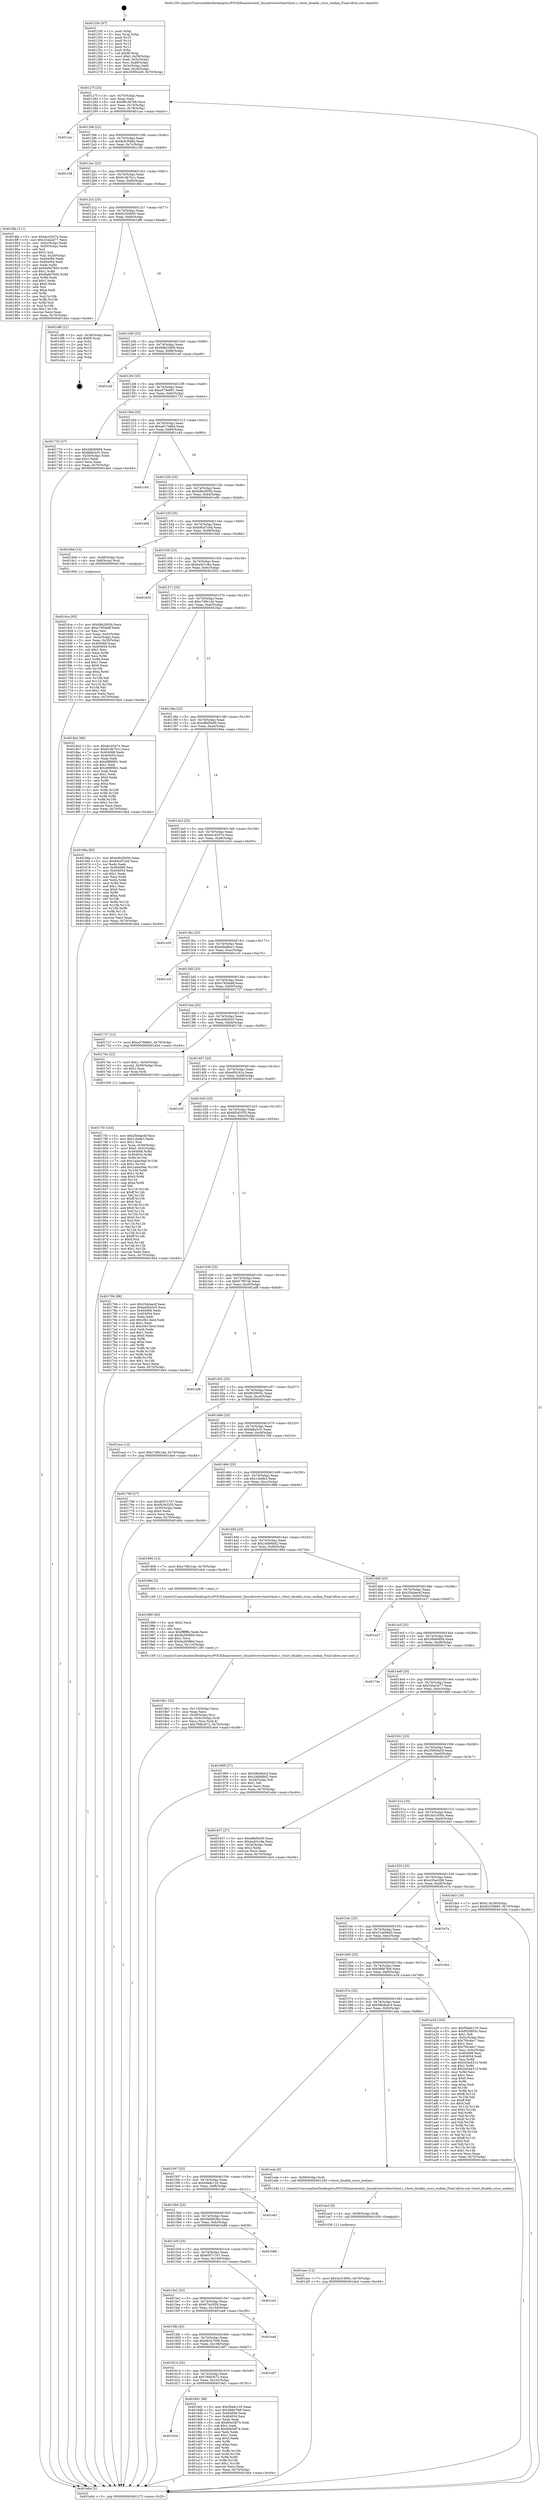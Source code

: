digraph "0x401250" {
  label = "0x401250 (/mnt/c/Users/mathe/Desktop/tcc/POCII/binaries/extr_linuxdriversvhostvhost.c_vhost_disable_cross_endian_Final-ollvm.out::main(0))"
  labelloc = "t"
  node[shape=record]

  Entry [label="",width=0.3,height=0.3,shape=circle,fillcolor=black,style=filled]
  "0x40127f" [label="{
     0x40127f [23]\l
     | [instrs]\l
     &nbsp;&nbsp;0x40127f \<+3\>: mov -0x70(%rbp),%eax\l
     &nbsp;&nbsp;0x401282 \<+2\>: mov %eax,%ecx\l
     &nbsp;&nbsp;0x401284 \<+6\>: sub $0x88c387b6,%ecx\l
     &nbsp;&nbsp;0x40128a \<+3\>: mov %eax,-0x74(%rbp)\l
     &nbsp;&nbsp;0x40128d \<+3\>: mov %ecx,-0x78(%rbp)\l
     &nbsp;&nbsp;0x401290 \<+6\>: je 0000000000401cac \<main+0xa5c\>\l
  }"]
  "0x401cac" [label="{
     0x401cac\l
  }", style=dashed]
  "0x401296" [label="{
     0x401296 [22]\l
     | [instrs]\l
     &nbsp;&nbsp;0x401296 \<+5\>: jmp 000000000040129b \<main+0x4b\>\l
     &nbsp;&nbsp;0x40129b \<+3\>: mov -0x74(%rbp),%eax\l
     &nbsp;&nbsp;0x40129e \<+5\>: sub $0x8c63946a,%eax\l
     &nbsp;&nbsp;0x4012a3 \<+3\>: mov %eax,-0x7c(%rbp)\l
     &nbsp;&nbsp;0x4012a6 \<+6\>: je 0000000000401c38 \<main+0x9e8\>\l
  }"]
  Exit [label="",width=0.3,height=0.3,shape=circle,fillcolor=black,style=filled,peripheries=2]
  "0x401c38" [label="{
     0x401c38\l
  }", style=dashed]
  "0x4012ac" [label="{
     0x4012ac [22]\l
     | [instrs]\l
     &nbsp;&nbsp;0x4012ac \<+5\>: jmp 00000000004012b1 \<main+0x61\>\l
     &nbsp;&nbsp;0x4012b1 \<+3\>: mov -0x74(%rbp),%eax\l
     &nbsp;&nbsp;0x4012b4 \<+5\>: sub $0x91db7b1c,%eax\l
     &nbsp;&nbsp;0x4012b9 \<+3\>: mov %eax,-0x80(%rbp)\l
     &nbsp;&nbsp;0x4012bc \<+6\>: je 00000000004018fa \<main+0x6aa\>\l
  }"]
  "0x401aec" [label="{
     0x401aec [12]\l
     | [instrs]\l
     &nbsp;&nbsp;0x401aec \<+7\>: movl $0x3a31650c,-0x70(%rbp)\l
     &nbsp;&nbsp;0x401af3 \<+5\>: jmp 0000000000401eb4 \<main+0xc64\>\l
  }"]
  "0x4018fa" [label="{
     0x4018fa [111]\l
     | [instrs]\l
     &nbsp;&nbsp;0x4018fa \<+5\>: mov $0xdcc0207e,%eax\l
     &nbsp;&nbsp;0x4018ff \<+5\>: mov $0x334a2d77,%ecx\l
     &nbsp;&nbsp;0x401904 \<+3\>: mov -0x5c(%rbp),%edx\l
     &nbsp;&nbsp;0x401907 \<+3\>: cmp -0x50(%rbp),%edx\l
     &nbsp;&nbsp;0x40190a \<+4\>: setl %sil\l
     &nbsp;&nbsp;0x40190e \<+4\>: and $0x1,%sil\l
     &nbsp;&nbsp;0x401912 \<+4\>: mov %sil,-0x29(%rbp)\l
     &nbsp;&nbsp;0x401916 \<+7\>: mov 0x404068,%edx\l
     &nbsp;&nbsp;0x40191d \<+7\>: mov 0x404054,%edi\l
     &nbsp;&nbsp;0x401924 \<+3\>: mov %edx,%r8d\l
     &nbsp;&nbsp;0x401927 \<+7\>: add $0x9a9d78d5,%r8d\l
     &nbsp;&nbsp;0x40192e \<+4\>: sub $0x1,%r8d\l
     &nbsp;&nbsp;0x401932 \<+7\>: sub $0x9a9d78d5,%r8d\l
     &nbsp;&nbsp;0x401939 \<+4\>: imul %r8d,%edx\l
     &nbsp;&nbsp;0x40193d \<+3\>: and $0x1,%edx\l
     &nbsp;&nbsp;0x401940 \<+3\>: cmp $0x0,%edx\l
     &nbsp;&nbsp;0x401943 \<+4\>: sete %sil\l
     &nbsp;&nbsp;0x401947 \<+3\>: cmp $0xa,%edi\l
     &nbsp;&nbsp;0x40194a \<+4\>: setl %r9b\l
     &nbsp;&nbsp;0x40194e \<+3\>: mov %sil,%r10b\l
     &nbsp;&nbsp;0x401951 \<+3\>: and %r9b,%r10b\l
     &nbsp;&nbsp;0x401954 \<+3\>: xor %r9b,%sil\l
     &nbsp;&nbsp;0x401957 \<+3\>: or %sil,%r10b\l
     &nbsp;&nbsp;0x40195a \<+4\>: test $0x1,%r10b\l
     &nbsp;&nbsp;0x40195e \<+3\>: cmovne %ecx,%eax\l
     &nbsp;&nbsp;0x401961 \<+3\>: mov %eax,-0x70(%rbp)\l
     &nbsp;&nbsp;0x401964 \<+5\>: jmp 0000000000401eb4 \<main+0xc64\>\l
  }"]
  "0x4012c2" [label="{
     0x4012c2 [25]\l
     | [instrs]\l
     &nbsp;&nbsp;0x4012c2 \<+5\>: jmp 00000000004012c7 \<main+0x77\>\l
     &nbsp;&nbsp;0x4012c7 \<+3\>: mov -0x74(%rbp),%eax\l
     &nbsp;&nbsp;0x4012ca \<+5\>: sub $0x92250665,%eax\l
     &nbsp;&nbsp;0x4012cf \<+6\>: mov %eax,-0x84(%rbp)\l
     &nbsp;&nbsp;0x4012d5 \<+6\>: je 0000000000401df6 \<main+0xba6\>\l
  }"]
  "0x401ae3" [label="{
     0x401ae3 [9]\l
     | [instrs]\l
     &nbsp;&nbsp;0x401ae3 \<+4\>: mov -0x58(%rbp),%rdi\l
     &nbsp;&nbsp;0x401ae7 \<+5\>: call 0000000000401030 \<free@plt\>\l
     | [calls]\l
     &nbsp;&nbsp;0x401030 \{1\} (unknown)\l
  }"]
  "0x401df6" [label="{
     0x401df6 [21]\l
     | [instrs]\l
     &nbsp;&nbsp;0x401df6 \<+3\>: mov -0x38(%rbp),%eax\l
     &nbsp;&nbsp;0x401df9 \<+7\>: add $0xf8,%rsp\l
     &nbsp;&nbsp;0x401e00 \<+1\>: pop %rbx\l
     &nbsp;&nbsp;0x401e01 \<+2\>: pop %r12\l
     &nbsp;&nbsp;0x401e03 \<+2\>: pop %r13\l
     &nbsp;&nbsp;0x401e05 \<+2\>: pop %r14\l
     &nbsp;&nbsp;0x401e07 \<+2\>: pop %r15\l
     &nbsp;&nbsp;0x401e09 \<+1\>: pop %rbp\l
     &nbsp;&nbsp;0x401e0a \<+1\>: ret\l
  }"]
  "0x4012db" [label="{
     0x4012db [25]\l
     | [instrs]\l
     &nbsp;&nbsp;0x4012db \<+5\>: jmp 00000000004012e0 \<main+0x90\>\l
     &nbsp;&nbsp;0x4012e0 \<+3\>: mov -0x74(%rbp),%eax\l
     &nbsp;&nbsp;0x4012e3 \<+5\>: sub $0x9db22669,%eax\l
     &nbsp;&nbsp;0x4012e8 \<+6\>: mov %eax,-0x88(%rbp)\l
     &nbsp;&nbsp;0x4012ee \<+6\>: je 0000000000401cef \<main+0xa9f\>\l
  }"]
  "0x40162d" [label="{
     0x40162d\l
  }", style=dashed]
  "0x401cef" [label="{
     0x401cef\l
  }", style=dashed]
  "0x4012f4" [label="{
     0x4012f4 [25]\l
     | [instrs]\l
     &nbsp;&nbsp;0x4012f4 \<+5\>: jmp 00000000004012f9 \<main+0xa9\>\l
     &nbsp;&nbsp;0x4012f9 \<+3\>: mov -0x74(%rbp),%eax\l
     &nbsp;&nbsp;0x4012fc \<+5\>: sub $0xa579e661,%eax\l
     &nbsp;&nbsp;0x401301 \<+6\>: mov %eax,-0x8c(%rbp)\l
     &nbsp;&nbsp;0x401307 \<+6\>: je 0000000000401733 \<main+0x4e3\>\l
  }"]
  "0x4019d1" [label="{
     0x4019d1 [88]\l
     | [instrs]\l
     &nbsp;&nbsp;0x4019d1 \<+5\>: mov $0x59a8c135,%eax\l
     &nbsp;&nbsp;0x4019d6 \<+5\>: mov $0x568e7fe6,%ecx\l
     &nbsp;&nbsp;0x4019db \<+7\>: mov 0x404068,%edx\l
     &nbsp;&nbsp;0x4019e2 \<+7\>: mov 0x404054,%esi\l
     &nbsp;&nbsp;0x4019e9 \<+2\>: mov %edx,%edi\l
     &nbsp;&nbsp;0x4019eb \<+6\>: sub $0x80e5df74,%edi\l
     &nbsp;&nbsp;0x4019f1 \<+3\>: sub $0x1,%edi\l
     &nbsp;&nbsp;0x4019f4 \<+6\>: add $0x80e5df74,%edi\l
     &nbsp;&nbsp;0x4019fa \<+3\>: imul %edi,%edx\l
     &nbsp;&nbsp;0x4019fd \<+3\>: and $0x1,%edx\l
     &nbsp;&nbsp;0x401a00 \<+3\>: cmp $0x0,%edx\l
     &nbsp;&nbsp;0x401a03 \<+4\>: sete %r8b\l
     &nbsp;&nbsp;0x401a07 \<+3\>: cmp $0xa,%esi\l
     &nbsp;&nbsp;0x401a0a \<+4\>: setl %r9b\l
     &nbsp;&nbsp;0x401a0e \<+3\>: mov %r8b,%r10b\l
     &nbsp;&nbsp;0x401a11 \<+3\>: and %r9b,%r10b\l
     &nbsp;&nbsp;0x401a14 \<+3\>: xor %r9b,%r8b\l
     &nbsp;&nbsp;0x401a17 \<+3\>: or %r8b,%r10b\l
     &nbsp;&nbsp;0x401a1a \<+4\>: test $0x1,%r10b\l
     &nbsp;&nbsp;0x401a1e \<+3\>: cmovne %ecx,%eax\l
     &nbsp;&nbsp;0x401a21 \<+3\>: mov %eax,-0x70(%rbp)\l
     &nbsp;&nbsp;0x401a24 \<+5\>: jmp 0000000000401eb4 \<main+0xc64\>\l
  }"]
  "0x401733" [label="{
     0x401733 [27]\l
     | [instrs]\l
     &nbsp;&nbsp;0x401733 \<+5\>: mov $0x26b60694,%eax\l
     &nbsp;&nbsp;0x401738 \<+5\>: mov $0xfa8a3cf1,%ecx\l
     &nbsp;&nbsp;0x40173d \<+3\>: mov -0x30(%rbp),%edx\l
     &nbsp;&nbsp;0x401740 \<+3\>: cmp $0x1,%edx\l
     &nbsp;&nbsp;0x401743 \<+3\>: cmovl %ecx,%eax\l
     &nbsp;&nbsp;0x401746 \<+3\>: mov %eax,-0x70(%rbp)\l
     &nbsp;&nbsp;0x401749 \<+5\>: jmp 0000000000401eb4 \<main+0xc64\>\l
  }"]
  "0x40130d" [label="{
     0x40130d [25]\l
     | [instrs]\l
     &nbsp;&nbsp;0x40130d \<+5\>: jmp 0000000000401312 \<main+0xc2\>\l
     &nbsp;&nbsp;0x401312 \<+3\>: mov -0x74(%rbp),%eax\l
     &nbsp;&nbsp;0x401315 \<+5\>: sub $0xa617e66d,%eax\l
     &nbsp;&nbsp;0x40131a \<+6\>: mov %eax,-0x90(%rbp)\l
     &nbsp;&nbsp;0x401320 \<+6\>: je 0000000000401c44 \<main+0x9f4\>\l
  }"]
  "0x401614" [label="{
     0x401614 [25]\l
     | [instrs]\l
     &nbsp;&nbsp;0x401614 \<+5\>: jmp 0000000000401619 \<main+0x3c9\>\l
     &nbsp;&nbsp;0x401619 \<+3\>: mov -0x74(%rbp),%eax\l
     &nbsp;&nbsp;0x40161c \<+5\>: sub $0x79db3e72,%eax\l
     &nbsp;&nbsp;0x401621 \<+6\>: mov %eax,-0x10c(%rbp)\l
     &nbsp;&nbsp;0x401627 \<+6\>: je 00000000004019d1 \<main+0x781\>\l
  }"]
  "0x401c44" [label="{
     0x401c44\l
  }", style=dashed]
  "0x401326" [label="{
     0x401326 [25]\l
     | [instrs]\l
     &nbsp;&nbsp;0x401326 \<+5\>: jmp 000000000040132b \<main+0xdb\>\l
     &nbsp;&nbsp;0x40132b \<+3\>: mov -0x74(%rbp),%eax\l
     &nbsp;&nbsp;0x40132e \<+5\>: sub $0xb9b2005b,%eax\l
     &nbsp;&nbsp;0x401333 \<+6\>: mov %eax,-0x94(%rbp)\l
     &nbsp;&nbsp;0x401339 \<+6\>: je 0000000000401e0b \<main+0xbbb\>\l
  }"]
  "0x401dd7" [label="{
     0x401dd7\l
  }", style=dashed]
  "0x401e0b" [label="{
     0x401e0b\l
  }", style=dashed]
  "0x40133f" [label="{
     0x40133f [25]\l
     | [instrs]\l
     &nbsp;&nbsp;0x40133f \<+5\>: jmp 0000000000401344 \<main+0xf4\>\l
     &nbsp;&nbsp;0x401344 \<+3\>: mov -0x74(%rbp),%eax\l
     &nbsp;&nbsp;0x401347 \<+5\>: sub $0xb9cd7c0d,%eax\l
     &nbsp;&nbsp;0x40134c \<+6\>: mov %eax,-0x98(%rbp)\l
     &nbsp;&nbsp;0x401352 \<+6\>: je 00000000004016bd \<main+0x46d\>\l
  }"]
  "0x4015fb" [label="{
     0x4015fb [25]\l
     | [instrs]\l
     &nbsp;&nbsp;0x4015fb \<+5\>: jmp 0000000000401600 \<main+0x3b0\>\l
     &nbsp;&nbsp;0x401600 \<+3\>: mov -0x74(%rbp),%eax\l
     &nbsp;&nbsp;0x401603 \<+5\>: sub $0x682b7046,%eax\l
     &nbsp;&nbsp;0x401608 \<+6\>: mov %eax,-0x108(%rbp)\l
     &nbsp;&nbsp;0x40160e \<+6\>: je 0000000000401dd7 \<main+0xb87\>\l
  }"]
  "0x4016bd" [label="{
     0x4016bd [13]\l
     | [instrs]\l
     &nbsp;&nbsp;0x4016bd \<+4\>: mov -0x48(%rbp),%rax\l
     &nbsp;&nbsp;0x4016c1 \<+4\>: mov 0x8(%rax),%rdi\l
     &nbsp;&nbsp;0x4016c5 \<+5\>: call 0000000000401060 \<atoi@plt\>\l
     | [calls]\l
     &nbsp;&nbsp;0x401060 \{1\} (unknown)\l
  }"]
  "0x401358" [label="{
     0x401358 [25]\l
     | [instrs]\l
     &nbsp;&nbsp;0x401358 \<+5\>: jmp 000000000040135d \<main+0x10d\>\l
     &nbsp;&nbsp;0x40135d \<+3\>: mov -0x74(%rbp),%eax\l
     &nbsp;&nbsp;0x401360 \<+5\>: sub $0xba401c8a,%eax\l
     &nbsp;&nbsp;0x401365 \<+6\>: mov %eax,-0x9c(%rbp)\l
     &nbsp;&nbsp;0x40136b \<+6\>: je 0000000000401652 \<main+0x402\>\l
  }"]
  "0x401ea8" [label="{
     0x401ea8\l
  }", style=dashed]
  "0x401652" [label="{
     0x401652\l
  }", style=dashed]
  "0x401371" [label="{
     0x401371 [25]\l
     | [instrs]\l
     &nbsp;&nbsp;0x401371 \<+5\>: jmp 0000000000401376 \<main+0x126\>\l
     &nbsp;&nbsp;0x401376 \<+3\>: mov -0x74(%rbp),%eax\l
     &nbsp;&nbsp;0x401379 \<+5\>: sub $0xc7d9c1de,%eax\l
     &nbsp;&nbsp;0x40137e \<+6\>: mov %eax,-0xa0(%rbp)\l
     &nbsp;&nbsp;0x401384 \<+6\>: je 00000000004018a2 \<main+0x652\>\l
  }"]
  "0x4015e2" [label="{
     0x4015e2 [25]\l
     | [instrs]\l
     &nbsp;&nbsp;0x4015e2 \<+5\>: jmp 00000000004015e7 \<main+0x397\>\l
     &nbsp;&nbsp;0x4015e7 \<+3\>: mov -0x74(%rbp),%eax\l
     &nbsp;&nbsp;0x4015ea \<+5\>: sub $0x674c02f4,%eax\l
     &nbsp;&nbsp;0x4015ef \<+6\>: mov %eax,-0x104(%rbp)\l
     &nbsp;&nbsp;0x4015f5 \<+6\>: je 0000000000401ea8 \<main+0xc58\>\l
  }"]
  "0x4018a2" [label="{
     0x4018a2 [88]\l
     | [instrs]\l
     &nbsp;&nbsp;0x4018a2 \<+5\>: mov $0xdcc0207e,%eax\l
     &nbsp;&nbsp;0x4018a7 \<+5\>: mov $0x91db7b1c,%ecx\l
     &nbsp;&nbsp;0x4018ac \<+7\>: mov 0x404068,%edx\l
     &nbsp;&nbsp;0x4018b3 \<+7\>: mov 0x404054,%esi\l
     &nbsp;&nbsp;0x4018ba \<+2\>: mov %edx,%edi\l
     &nbsp;&nbsp;0x4018bc \<+6\>: sub $0x4f889fd1,%edi\l
     &nbsp;&nbsp;0x4018c2 \<+3\>: sub $0x1,%edi\l
     &nbsp;&nbsp;0x4018c5 \<+6\>: add $0x4f889fd1,%edi\l
     &nbsp;&nbsp;0x4018cb \<+3\>: imul %edi,%edx\l
     &nbsp;&nbsp;0x4018ce \<+3\>: and $0x1,%edx\l
     &nbsp;&nbsp;0x4018d1 \<+3\>: cmp $0x0,%edx\l
     &nbsp;&nbsp;0x4018d4 \<+4\>: sete %r8b\l
     &nbsp;&nbsp;0x4018d8 \<+3\>: cmp $0xa,%esi\l
     &nbsp;&nbsp;0x4018db \<+4\>: setl %r9b\l
     &nbsp;&nbsp;0x4018df \<+3\>: mov %r8b,%r10b\l
     &nbsp;&nbsp;0x4018e2 \<+3\>: and %r9b,%r10b\l
     &nbsp;&nbsp;0x4018e5 \<+3\>: xor %r9b,%r8b\l
     &nbsp;&nbsp;0x4018e8 \<+3\>: or %r8b,%r10b\l
     &nbsp;&nbsp;0x4018eb \<+4\>: test $0x1,%r10b\l
     &nbsp;&nbsp;0x4018ef \<+3\>: cmovne %ecx,%eax\l
     &nbsp;&nbsp;0x4018f2 \<+3\>: mov %eax,-0x70(%rbp)\l
     &nbsp;&nbsp;0x4018f5 \<+5\>: jmp 0000000000401eb4 \<main+0xc64\>\l
  }"]
  "0x40138a" [label="{
     0x40138a [25]\l
     | [instrs]\l
     &nbsp;&nbsp;0x40138a \<+5\>: jmp 000000000040138f \<main+0x13f\>\l
     &nbsp;&nbsp;0x40138f \<+3\>: mov -0x74(%rbp),%eax\l
     &nbsp;&nbsp;0x401392 \<+5\>: sub $0xd8bf5e09,%eax\l
     &nbsp;&nbsp;0x401397 \<+6\>: mov %eax,-0xa4(%rbp)\l
     &nbsp;&nbsp;0x40139d \<+6\>: je 000000000040166a \<main+0x41a\>\l
  }"]
  "0x401ce3" [label="{
     0x401ce3\l
  }", style=dashed]
  "0x40166a" [label="{
     0x40166a [83]\l
     | [instrs]\l
     &nbsp;&nbsp;0x40166a \<+5\>: mov $0xb9b2005b,%eax\l
     &nbsp;&nbsp;0x40166f \<+5\>: mov $0xb9cd7c0d,%ecx\l
     &nbsp;&nbsp;0x401674 \<+2\>: xor %edx,%edx\l
     &nbsp;&nbsp;0x401676 \<+7\>: mov 0x404068,%esi\l
     &nbsp;&nbsp;0x40167d \<+7\>: mov 0x404054,%edi\l
     &nbsp;&nbsp;0x401684 \<+3\>: sub $0x1,%edx\l
     &nbsp;&nbsp;0x401687 \<+3\>: mov %esi,%r8d\l
     &nbsp;&nbsp;0x40168a \<+3\>: add %edx,%r8d\l
     &nbsp;&nbsp;0x40168d \<+4\>: imul %r8d,%esi\l
     &nbsp;&nbsp;0x401691 \<+3\>: and $0x1,%esi\l
     &nbsp;&nbsp;0x401694 \<+3\>: cmp $0x0,%esi\l
     &nbsp;&nbsp;0x401697 \<+4\>: sete %r9b\l
     &nbsp;&nbsp;0x40169b \<+3\>: cmp $0xa,%edi\l
     &nbsp;&nbsp;0x40169e \<+4\>: setl %r10b\l
     &nbsp;&nbsp;0x4016a2 \<+3\>: mov %r9b,%r11b\l
     &nbsp;&nbsp;0x4016a5 \<+3\>: and %r10b,%r11b\l
     &nbsp;&nbsp;0x4016a8 \<+3\>: xor %r10b,%r9b\l
     &nbsp;&nbsp;0x4016ab \<+3\>: or %r9b,%r11b\l
     &nbsp;&nbsp;0x4016ae \<+4\>: test $0x1,%r11b\l
     &nbsp;&nbsp;0x4016b2 \<+3\>: cmovne %ecx,%eax\l
     &nbsp;&nbsp;0x4016b5 \<+3\>: mov %eax,-0x70(%rbp)\l
     &nbsp;&nbsp;0x4016b8 \<+5\>: jmp 0000000000401eb4 \<main+0xc64\>\l
  }"]
  "0x4013a3" [label="{
     0x4013a3 [25]\l
     | [instrs]\l
     &nbsp;&nbsp;0x4013a3 \<+5\>: jmp 00000000004013a8 \<main+0x158\>\l
     &nbsp;&nbsp;0x4013a8 \<+3\>: mov -0x74(%rbp),%eax\l
     &nbsp;&nbsp;0x4013ab \<+5\>: sub $0xdcc0207e,%eax\l
     &nbsp;&nbsp;0x4013b0 \<+6\>: mov %eax,-0xa8(%rbp)\l
     &nbsp;&nbsp;0x4013b6 \<+6\>: je 0000000000401e55 \<main+0xc05\>\l
  }"]
  "0x4015c9" [label="{
     0x4015c9 [25]\l
     | [instrs]\l
     &nbsp;&nbsp;0x4015c9 \<+5\>: jmp 00000000004015ce \<main+0x37e\>\l
     &nbsp;&nbsp;0x4015ce \<+3\>: mov -0x74(%rbp),%eax\l
     &nbsp;&nbsp;0x4015d1 \<+5\>: sub $0x6057c7e7,%eax\l
     &nbsp;&nbsp;0x4015d6 \<+6\>: mov %eax,-0x100(%rbp)\l
     &nbsp;&nbsp;0x4015dc \<+6\>: je 0000000000401ce3 \<main+0xa93\>\l
  }"]
  "0x401e55" [label="{
     0x401e55\l
  }", style=dashed]
  "0x4013bc" [label="{
     0x4013bc [25]\l
     | [instrs]\l
     &nbsp;&nbsp;0x4013bc \<+5\>: jmp 00000000004013c1 \<main+0x171\>\l
     &nbsp;&nbsp;0x4013c1 \<+3\>: mov -0x74(%rbp),%eax\l
     &nbsp;&nbsp;0x4013c4 \<+5\>: sub $0xddad8ac1,%eax\l
     &nbsp;&nbsp;0x4013c9 \<+6\>: mov %eax,-0xac(%rbp)\l
     &nbsp;&nbsp;0x4013cf \<+6\>: je 0000000000401cc5 \<main+0xa75\>\l
  }"]
  "0x401b88" [label="{
     0x401b88\l
  }", style=dashed]
  "0x401cc5" [label="{
     0x401cc5\l
  }", style=dashed]
  "0x4013d5" [label="{
     0x4013d5 [25]\l
     | [instrs]\l
     &nbsp;&nbsp;0x4013d5 \<+5\>: jmp 00000000004013da \<main+0x18a\>\l
     &nbsp;&nbsp;0x4013da \<+3\>: mov -0x74(%rbp),%eax\l
     &nbsp;&nbsp;0x4013dd \<+5\>: sub $0xe785da8f,%eax\l
     &nbsp;&nbsp;0x4013e2 \<+6\>: mov %eax,-0xb0(%rbp)\l
     &nbsp;&nbsp;0x4013e8 \<+6\>: je 0000000000401727 \<main+0x4d7\>\l
  }"]
  "0x4015b0" [label="{
     0x4015b0 [25]\l
     | [instrs]\l
     &nbsp;&nbsp;0x4015b0 \<+5\>: jmp 00000000004015b5 \<main+0x365\>\l
     &nbsp;&nbsp;0x4015b5 \<+3\>: mov -0x74(%rbp),%eax\l
     &nbsp;&nbsp;0x4015b8 \<+5\>: sub $0x5b69d36e,%eax\l
     &nbsp;&nbsp;0x4015bd \<+6\>: mov %eax,-0xfc(%rbp)\l
     &nbsp;&nbsp;0x4015c3 \<+6\>: je 0000000000401b88 \<main+0x938\>\l
  }"]
  "0x401727" [label="{
     0x401727 [12]\l
     | [instrs]\l
     &nbsp;&nbsp;0x401727 \<+7\>: movl $0xa579e661,-0x70(%rbp)\l
     &nbsp;&nbsp;0x40172e \<+5\>: jmp 0000000000401eb4 \<main+0xc64\>\l
  }"]
  "0x4013ee" [label="{
     0x4013ee [25]\l
     | [instrs]\l
     &nbsp;&nbsp;0x4013ee \<+5\>: jmp 00000000004013f3 \<main+0x1a3\>\l
     &nbsp;&nbsp;0x4013f3 \<+3\>: mov -0x74(%rbp),%eax\l
     &nbsp;&nbsp;0x4013f6 \<+5\>: sub $0xea0b43c5,%eax\l
     &nbsp;&nbsp;0x4013fb \<+6\>: mov %eax,-0xb4(%rbp)\l
     &nbsp;&nbsp;0x401401 \<+6\>: je 00000000004017dc \<main+0x58c\>\l
  }"]
  "0x401e61" [label="{
     0x401e61\l
  }", style=dashed]
  "0x4017dc" [label="{
     0x4017dc [23]\l
     | [instrs]\l
     &nbsp;&nbsp;0x4017dc \<+7\>: movl $0x1,-0x50(%rbp)\l
     &nbsp;&nbsp;0x4017e3 \<+4\>: movslq -0x50(%rbp),%rax\l
     &nbsp;&nbsp;0x4017e7 \<+4\>: shl $0x2,%rax\l
     &nbsp;&nbsp;0x4017eb \<+3\>: mov %rax,%rdi\l
     &nbsp;&nbsp;0x4017ee \<+5\>: call 0000000000401050 \<malloc@plt\>\l
     | [calls]\l
     &nbsp;&nbsp;0x401050 \{1\} (unknown)\l
  }"]
  "0x401407" [label="{
     0x401407 [25]\l
     | [instrs]\l
     &nbsp;&nbsp;0x401407 \<+5\>: jmp 000000000040140c \<main+0x1bc\>\l
     &nbsp;&nbsp;0x40140c \<+3\>: mov -0x74(%rbp),%eax\l
     &nbsp;&nbsp;0x40140f \<+5\>: sub $0xedf4161e,%eax\l
     &nbsp;&nbsp;0x401414 \<+6\>: mov %eax,-0xb8(%rbp)\l
     &nbsp;&nbsp;0x40141a \<+6\>: je 0000000000401c5f \<main+0xa0f\>\l
  }"]
  "0x401597" [label="{
     0x401597 [25]\l
     | [instrs]\l
     &nbsp;&nbsp;0x401597 \<+5\>: jmp 000000000040159c \<main+0x34c\>\l
     &nbsp;&nbsp;0x40159c \<+3\>: mov -0x74(%rbp),%eax\l
     &nbsp;&nbsp;0x40159f \<+5\>: sub $0x59a8c135,%eax\l
     &nbsp;&nbsp;0x4015a4 \<+6\>: mov %eax,-0xf8(%rbp)\l
     &nbsp;&nbsp;0x4015aa \<+6\>: je 0000000000401e61 \<main+0xc11\>\l
  }"]
  "0x401c5f" [label="{
     0x401c5f\l
  }", style=dashed]
  "0x401420" [label="{
     0x401420 [25]\l
     | [instrs]\l
     &nbsp;&nbsp;0x401420 \<+5\>: jmp 0000000000401425 \<main+0x1d5\>\l
     &nbsp;&nbsp;0x401425 \<+3\>: mov -0x74(%rbp),%eax\l
     &nbsp;&nbsp;0x401428 \<+5\>: sub $0xf0545355,%eax\l
     &nbsp;&nbsp;0x40142d \<+6\>: mov %eax,-0xbc(%rbp)\l
     &nbsp;&nbsp;0x401433 \<+6\>: je 0000000000401784 \<main+0x534\>\l
  }"]
  "0x401ada" [label="{
     0x401ada [9]\l
     | [instrs]\l
     &nbsp;&nbsp;0x401ada \<+4\>: mov -0x58(%rbp),%rdi\l
     &nbsp;&nbsp;0x401ade \<+5\>: call 0000000000401240 \<vhost_disable_cross_endian\>\l
     | [calls]\l
     &nbsp;&nbsp;0x401240 \{1\} (/mnt/c/Users/mathe/Desktop/tcc/POCII/binaries/extr_linuxdriversvhostvhost.c_vhost_disable_cross_endian_Final-ollvm.out::vhost_disable_cross_endian)\l
  }"]
  "0x401784" [label="{
     0x401784 [88]\l
     | [instrs]\l
     &nbsp;&nbsp;0x401784 \<+5\>: mov $0x25ddae4f,%eax\l
     &nbsp;&nbsp;0x401789 \<+5\>: mov $0xea0b43c5,%ecx\l
     &nbsp;&nbsp;0x40178e \<+7\>: mov 0x404068,%edx\l
     &nbsp;&nbsp;0x401795 \<+7\>: mov 0x404054,%esi\l
     &nbsp;&nbsp;0x40179c \<+2\>: mov %edx,%edi\l
     &nbsp;&nbsp;0x40179e \<+6\>: add $0xc0b13eed,%edi\l
     &nbsp;&nbsp;0x4017a4 \<+3\>: sub $0x1,%edi\l
     &nbsp;&nbsp;0x4017a7 \<+6\>: sub $0xc0b13eed,%edi\l
     &nbsp;&nbsp;0x4017ad \<+3\>: imul %edi,%edx\l
     &nbsp;&nbsp;0x4017b0 \<+3\>: and $0x1,%edx\l
     &nbsp;&nbsp;0x4017b3 \<+3\>: cmp $0x0,%edx\l
     &nbsp;&nbsp;0x4017b6 \<+4\>: sete %r8b\l
     &nbsp;&nbsp;0x4017ba \<+3\>: cmp $0xa,%esi\l
     &nbsp;&nbsp;0x4017bd \<+4\>: setl %r9b\l
     &nbsp;&nbsp;0x4017c1 \<+3\>: mov %r8b,%r10b\l
     &nbsp;&nbsp;0x4017c4 \<+3\>: and %r9b,%r10b\l
     &nbsp;&nbsp;0x4017c7 \<+3\>: xor %r9b,%r8b\l
     &nbsp;&nbsp;0x4017ca \<+3\>: or %r8b,%r10b\l
     &nbsp;&nbsp;0x4017cd \<+4\>: test $0x1,%r10b\l
     &nbsp;&nbsp;0x4017d1 \<+3\>: cmovne %ecx,%eax\l
     &nbsp;&nbsp;0x4017d4 \<+3\>: mov %eax,-0x70(%rbp)\l
     &nbsp;&nbsp;0x4017d7 \<+5\>: jmp 0000000000401eb4 \<main+0xc64\>\l
  }"]
  "0x401439" [label="{
     0x401439 [25]\l
     | [instrs]\l
     &nbsp;&nbsp;0x401439 \<+5\>: jmp 000000000040143e \<main+0x1ee\>\l
     &nbsp;&nbsp;0x40143e \<+3\>: mov -0x74(%rbp),%eax\l
     &nbsp;&nbsp;0x401441 \<+5\>: sub $0xf17f07ab,%eax\l
     &nbsp;&nbsp;0x401446 \<+6\>: mov %eax,-0xc0(%rbp)\l
     &nbsp;&nbsp;0x40144c \<+6\>: je 0000000000401af8 \<main+0x8a8\>\l
  }"]
  "0x40157e" [label="{
     0x40157e [25]\l
     | [instrs]\l
     &nbsp;&nbsp;0x40157e \<+5\>: jmp 0000000000401583 \<main+0x333\>\l
     &nbsp;&nbsp;0x401583 \<+3\>: mov -0x74(%rbp),%eax\l
     &nbsp;&nbsp;0x401586 \<+5\>: sub $0x58b4bdc4,%eax\l
     &nbsp;&nbsp;0x40158b \<+6\>: mov %eax,-0xf4(%rbp)\l
     &nbsp;&nbsp;0x401591 \<+6\>: je 0000000000401ada \<main+0x88a\>\l
  }"]
  "0x401af8" [label="{
     0x401af8\l
  }", style=dashed]
  "0x401452" [label="{
     0x401452 [25]\l
     | [instrs]\l
     &nbsp;&nbsp;0x401452 \<+5\>: jmp 0000000000401457 \<main+0x207\>\l
     &nbsp;&nbsp;0x401457 \<+3\>: mov -0x74(%rbp),%eax\l
     &nbsp;&nbsp;0x40145a \<+5\>: sub $0xf620805c,%eax\l
     &nbsp;&nbsp;0x40145f \<+6\>: mov %eax,-0xc4(%rbp)\l
     &nbsp;&nbsp;0x401465 \<+6\>: je 0000000000401ace \<main+0x87e\>\l
  }"]
  "0x401a29" [label="{
     0x401a29 [165]\l
     | [instrs]\l
     &nbsp;&nbsp;0x401a29 \<+5\>: mov $0x59a8c135,%eax\l
     &nbsp;&nbsp;0x401a2e \<+5\>: mov $0xf620805c,%ecx\l
     &nbsp;&nbsp;0x401a33 \<+2\>: mov $0x1,%dl\l
     &nbsp;&nbsp;0x401a35 \<+3\>: mov -0x5c(%rbp),%esi\l
     &nbsp;&nbsp;0x401a38 \<+6\>: sub $0x7fdcdec7,%esi\l
     &nbsp;&nbsp;0x401a3e \<+3\>: add $0x1,%esi\l
     &nbsp;&nbsp;0x401a41 \<+6\>: add $0x7fdcdec7,%esi\l
     &nbsp;&nbsp;0x401a47 \<+3\>: mov %esi,-0x5c(%rbp)\l
     &nbsp;&nbsp;0x401a4a \<+7\>: mov 0x404068,%esi\l
     &nbsp;&nbsp;0x401a51 \<+7\>: mov 0x404054,%edi\l
     &nbsp;&nbsp;0x401a58 \<+3\>: mov %esi,%r8d\l
     &nbsp;&nbsp;0x401a5b \<+7\>: add $0x545a4313,%r8d\l
     &nbsp;&nbsp;0x401a62 \<+4\>: sub $0x1,%r8d\l
     &nbsp;&nbsp;0x401a66 \<+7\>: sub $0x545a4313,%r8d\l
     &nbsp;&nbsp;0x401a6d \<+4\>: imul %r8d,%esi\l
     &nbsp;&nbsp;0x401a71 \<+3\>: and $0x1,%esi\l
     &nbsp;&nbsp;0x401a74 \<+3\>: cmp $0x0,%esi\l
     &nbsp;&nbsp;0x401a77 \<+4\>: sete %r9b\l
     &nbsp;&nbsp;0x401a7b \<+3\>: cmp $0xa,%edi\l
     &nbsp;&nbsp;0x401a7e \<+4\>: setl %r10b\l
     &nbsp;&nbsp;0x401a82 \<+3\>: mov %r9b,%r11b\l
     &nbsp;&nbsp;0x401a85 \<+4\>: xor $0xff,%r11b\l
     &nbsp;&nbsp;0x401a89 \<+3\>: mov %r10b,%bl\l
     &nbsp;&nbsp;0x401a8c \<+3\>: xor $0xff,%bl\l
     &nbsp;&nbsp;0x401a8f \<+3\>: xor $0x0,%dl\l
     &nbsp;&nbsp;0x401a92 \<+3\>: mov %r11b,%r14b\l
     &nbsp;&nbsp;0x401a95 \<+4\>: and $0x0,%r14b\l
     &nbsp;&nbsp;0x401a99 \<+3\>: and %dl,%r9b\l
     &nbsp;&nbsp;0x401a9c \<+3\>: mov %bl,%r15b\l
     &nbsp;&nbsp;0x401a9f \<+4\>: and $0x0,%r15b\l
     &nbsp;&nbsp;0x401aa3 \<+3\>: and %dl,%r10b\l
     &nbsp;&nbsp;0x401aa6 \<+3\>: or %r9b,%r14b\l
     &nbsp;&nbsp;0x401aa9 \<+3\>: or %r10b,%r15b\l
     &nbsp;&nbsp;0x401aac \<+3\>: xor %r15b,%r14b\l
     &nbsp;&nbsp;0x401aaf \<+3\>: or %bl,%r11b\l
     &nbsp;&nbsp;0x401ab2 \<+4\>: xor $0xff,%r11b\l
     &nbsp;&nbsp;0x401ab6 \<+3\>: or $0x0,%dl\l
     &nbsp;&nbsp;0x401ab9 \<+3\>: and %dl,%r11b\l
     &nbsp;&nbsp;0x401abc \<+3\>: or %r11b,%r14b\l
     &nbsp;&nbsp;0x401abf \<+4\>: test $0x1,%r14b\l
     &nbsp;&nbsp;0x401ac3 \<+3\>: cmovne %ecx,%eax\l
     &nbsp;&nbsp;0x401ac6 \<+3\>: mov %eax,-0x70(%rbp)\l
     &nbsp;&nbsp;0x401ac9 \<+5\>: jmp 0000000000401eb4 \<main+0xc64\>\l
  }"]
  "0x401ace" [label="{
     0x401ace [12]\l
     | [instrs]\l
     &nbsp;&nbsp;0x401ace \<+7\>: movl $0xc7d9c1de,-0x70(%rbp)\l
     &nbsp;&nbsp;0x401ad5 \<+5\>: jmp 0000000000401eb4 \<main+0xc64\>\l
  }"]
  "0x40146b" [label="{
     0x40146b [25]\l
     | [instrs]\l
     &nbsp;&nbsp;0x40146b \<+5\>: jmp 0000000000401470 \<main+0x220\>\l
     &nbsp;&nbsp;0x401470 \<+3\>: mov -0x74(%rbp),%eax\l
     &nbsp;&nbsp;0x401473 \<+5\>: sub $0xfa8a3cf1,%eax\l
     &nbsp;&nbsp;0x401478 \<+6\>: mov %eax,-0xc8(%rbp)\l
     &nbsp;&nbsp;0x40147e \<+6\>: je 0000000000401769 \<main+0x519\>\l
  }"]
  "0x401565" [label="{
     0x401565 [25]\l
     | [instrs]\l
     &nbsp;&nbsp;0x401565 \<+5\>: jmp 000000000040156a \<main+0x31a\>\l
     &nbsp;&nbsp;0x40156a \<+3\>: mov -0x74(%rbp),%eax\l
     &nbsp;&nbsp;0x40156d \<+5\>: sub $0x568e7fe6,%eax\l
     &nbsp;&nbsp;0x401572 \<+6\>: mov %eax,-0xf0(%rbp)\l
     &nbsp;&nbsp;0x401578 \<+6\>: je 0000000000401a29 \<main+0x7d9\>\l
  }"]
  "0x401769" [label="{
     0x401769 [27]\l
     | [instrs]\l
     &nbsp;&nbsp;0x401769 \<+5\>: mov $0x6057c7e7,%eax\l
     &nbsp;&nbsp;0x40176e \<+5\>: mov $0xf0545355,%ecx\l
     &nbsp;&nbsp;0x401773 \<+3\>: mov -0x30(%rbp),%edx\l
     &nbsp;&nbsp;0x401776 \<+3\>: cmp $0x0,%edx\l
     &nbsp;&nbsp;0x401779 \<+3\>: cmove %ecx,%eax\l
     &nbsp;&nbsp;0x40177c \<+3\>: mov %eax,-0x70(%rbp)\l
     &nbsp;&nbsp;0x40177f \<+5\>: jmp 0000000000401eb4 \<main+0xc64\>\l
  }"]
  "0x401484" [label="{
     0x401484 [25]\l
     | [instrs]\l
     &nbsp;&nbsp;0x401484 \<+5\>: jmp 0000000000401489 \<main+0x239\>\l
     &nbsp;&nbsp;0x401489 \<+3\>: mov -0x74(%rbp),%eax\l
     &nbsp;&nbsp;0x40148c \<+5\>: sub $0x1cbefb3,%eax\l
     &nbsp;&nbsp;0x401491 \<+6\>: mov %eax,-0xcc(%rbp)\l
     &nbsp;&nbsp;0x401497 \<+6\>: je 0000000000401896 \<main+0x646\>\l
  }"]
  "0x401d42" [label="{
     0x401d42\l
  }", style=dashed]
  "0x401896" [label="{
     0x401896 [12]\l
     | [instrs]\l
     &nbsp;&nbsp;0x401896 \<+7\>: movl $0xc7d9c1de,-0x70(%rbp)\l
     &nbsp;&nbsp;0x40189d \<+5\>: jmp 0000000000401eb4 \<main+0xc64\>\l
  }"]
  "0x40149d" [label="{
     0x40149d [25]\l
     | [instrs]\l
     &nbsp;&nbsp;0x40149d \<+5\>: jmp 00000000004014a2 \<main+0x252\>\l
     &nbsp;&nbsp;0x4014a2 \<+3\>: mov -0x74(%rbp),%eax\l
     &nbsp;&nbsp;0x4014a5 \<+5\>: sub $0x24db6bd2,%eax\l
     &nbsp;&nbsp;0x4014aa \<+6\>: mov %eax,-0xd0(%rbp)\l
     &nbsp;&nbsp;0x4014b0 \<+6\>: je 0000000000401984 \<main+0x734\>\l
  }"]
  "0x40154c" [label="{
     0x40154c [25]\l
     | [instrs]\l
     &nbsp;&nbsp;0x40154c \<+5\>: jmp 0000000000401551 \<main+0x301\>\l
     &nbsp;&nbsp;0x401551 \<+3\>: mov -0x74(%rbp),%eax\l
     &nbsp;&nbsp;0x401554 \<+5\>: sub $0x51a69bd3,%eax\l
     &nbsp;&nbsp;0x401559 \<+6\>: mov %eax,-0xec(%rbp)\l
     &nbsp;&nbsp;0x40155f \<+6\>: je 0000000000401d42 \<main+0xaf2\>\l
  }"]
  "0x401984" [label="{
     0x401984 [5]\l
     | [instrs]\l
     &nbsp;&nbsp;0x401984 \<+5\>: call 0000000000401160 \<next_i\>\l
     | [calls]\l
     &nbsp;&nbsp;0x401160 \{1\} (/mnt/c/Users/mathe/Desktop/tcc/POCII/binaries/extr_linuxdriversvhostvhost.c_vhost_disable_cross_endian_Final-ollvm.out::next_i)\l
  }"]
  "0x4014b6" [label="{
     0x4014b6 [25]\l
     | [instrs]\l
     &nbsp;&nbsp;0x4014b6 \<+5\>: jmp 00000000004014bb \<main+0x26b\>\l
     &nbsp;&nbsp;0x4014bb \<+3\>: mov -0x74(%rbp),%eax\l
     &nbsp;&nbsp;0x4014be \<+5\>: sub $0x25ddae4f,%eax\l
     &nbsp;&nbsp;0x4014c3 \<+6\>: mov %eax,-0xd4(%rbp)\l
     &nbsp;&nbsp;0x4014c9 \<+6\>: je 0000000000401e27 \<main+0xbd7\>\l
  }"]
  "0x401e7a" [label="{
     0x401e7a\l
  }", style=dashed]
  "0x401e27" [label="{
     0x401e27\l
  }", style=dashed]
  "0x4014cf" [label="{
     0x4014cf [25]\l
     | [instrs]\l
     &nbsp;&nbsp;0x4014cf \<+5\>: jmp 00000000004014d4 \<main+0x284\>\l
     &nbsp;&nbsp;0x4014d4 \<+3\>: mov -0x74(%rbp),%eax\l
     &nbsp;&nbsp;0x4014d7 \<+5\>: sub $0x26b60694,%eax\l
     &nbsp;&nbsp;0x4014dc \<+6\>: mov %eax,-0xd8(%rbp)\l
     &nbsp;&nbsp;0x4014e2 \<+6\>: je 000000000040174e \<main+0x4fe\>\l
  }"]
  "0x401533" [label="{
     0x401533 [25]\l
     | [instrs]\l
     &nbsp;&nbsp;0x401533 \<+5\>: jmp 0000000000401538 \<main+0x2e8\>\l
     &nbsp;&nbsp;0x401538 \<+3\>: mov -0x74(%rbp),%eax\l
     &nbsp;&nbsp;0x40153b \<+5\>: sub $0x435a4286,%eax\l
     &nbsp;&nbsp;0x401540 \<+6\>: mov %eax,-0xe8(%rbp)\l
     &nbsp;&nbsp;0x401546 \<+6\>: je 0000000000401e7a \<main+0xc2a\>\l
  }"]
  "0x40174e" [label="{
     0x40174e\l
  }", style=dashed]
  "0x4014e8" [label="{
     0x4014e8 [25]\l
     | [instrs]\l
     &nbsp;&nbsp;0x4014e8 \<+5\>: jmp 00000000004014ed \<main+0x29d\>\l
     &nbsp;&nbsp;0x4014ed \<+3\>: mov -0x74(%rbp),%eax\l
     &nbsp;&nbsp;0x4014f0 \<+5\>: sub $0x334a2d77,%eax\l
     &nbsp;&nbsp;0x4014f5 \<+6\>: mov %eax,-0xdc(%rbp)\l
     &nbsp;&nbsp;0x4014fb \<+6\>: je 0000000000401969 \<main+0x719\>\l
  }"]
  "0x401de3" [label="{
     0x401de3 [19]\l
     | [instrs]\l
     &nbsp;&nbsp;0x401de3 \<+7\>: movl $0x0,-0x38(%rbp)\l
     &nbsp;&nbsp;0x401dea \<+7\>: movl $0x92250665,-0x70(%rbp)\l
     &nbsp;&nbsp;0x401df1 \<+5\>: jmp 0000000000401eb4 \<main+0xc64\>\l
  }"]
  "0x401969" [label="{
     0x401969 [27]\l
     | [instrs]\l
     &nbsp;&nbsp;0x401969 \<+5\>: mov $0x58b4bdc4,%eax\l
     &nbsp;&nbsp;0x40196e \<+5\>: mov $0x24db6bd2,%ecx\l
     &nbsp;&nbsp;0x401973 \<+3\>: mov -0x29(%rbp),%dl\l
     &nbsp;&nbsp;0x401976 \<+3\>: test $0x1,%dl\l
     &nbsp;&nbsp;0x401979 \<+3\>: cmovne %ecx,%eax\l
     &nbsp;&nbsp;0x40197c \<+3\>: mov %eax,-0x70(%rbp)\l
     &nbsp;&nbsp;0x40197f \<+5\>: jmp 0000000000401eb4 \<main+0xc64\>\l
  }"]
  "0x401501" [label="{
     0x401501 [25]\l
     | [instrs]\l
     &nbsp;&nbsp;0x401501 \<+5\>: jmp 0000000000401506 \<main+0x2b6\>\l
     &nbsp;&nbsp;0x401506 \<+3\>: mov -0x74(%rbp),%eax\l
     &nbsp;&nbsp;0x401509 \<+5\>: sub $0x35850a50,%eax\l
     &nbsp;&nbsp;0x40150e \<+6\>: mov %eax,-0xe0(%rbp)\l
     &nbsp;&nbsp;0x401514 \<+6\>: je 0000000000401637 \<main+0x3e7\>\l
  }"]
  "0x4019b1" [label="{
     0x4019b1 [32]\l
     | [instrs]\l
     &nbsp;&nbsp;0x4019b1 \<+6\>: mov -0x110(%rbp),%ecx\l
     &nbsp;&nbsp;0x4019b7 \<+3\>: imul %eax,%ecx\l
     &nbsp;&nbsp;0x4019ba \<+4\>: mov -0x58(%rbp),%rsi\l
     &nbsp;&nbsp;0x4019be \<+4\>: movslq -0x5c(%rbp),%rdi\l
     &nbsp;&nbsp;0x4019c2 \<+3\>: mov %ecx,(%rsi,%rdi,4)\l
     &nbsp;&nbsp;0x4019c5 \<+7\>: movl $0x79db3e72,-0x70(%rbp)\l
     &nbsp;&nbsp;0x4019cc \<+5\>: jmp 0000000000401eb4 \<main+0xc64\>\l
  }"]
  "0x401637" [label="{
     0x401637 [27]\l
     | [instrs]\l
     &nbsp;&nbsp;0x401637 \<+5\>: mov $0xd8bf5e09,%eax\l
     &nbsp;&nbsp;0x40163c \<+5\>: mov $0xba401c8a,%ecx\l
     &nbsp;&nbsp;0x401641 \<+3\>: mov -0x34(%rbp),%edx\l
     &nbsp;&nbsp;0x401644 \<+3\>: cmp $0x2,%edx\l
     &nbsp;&nbsp;0x401647 \<+3\>: cmovne %ecx,%eax\l
     &nbsp;&nbsp;0x40164a \<+3\>: mov %eax,-0x70(%rbp)\l
     &nbsp;&nbsp;0x40164d \<+5\>: jmp 0000000000401eb4 \<main+0xc64\>\l
  }"]
  "0x40151a" [label="{
     0x40151a [25]\l
     | [instrs]\l
     &nbsp;&nbsp;0x40151a \<+5\>: jmp 000000000040151f \<main+0x2cf\>\l
     &nbsp;&nbsp;0x40151f \<+3\>: mov -0x74(%rbp),%eax\l
     &nbsp;&nbsp;0x401522 \<+5\>: sub $0x3a31650c,%eax\l
     &nbsp;&nbsp;0x401527 \<+6\>: mov %eax,-0xe4(%rbp)\l
     &nbsp;&nbsp;0x40152d \<+6\>: je 0000000000401de3 \<main+0xb93\>\l
  }"]
  "0x401eb4" [label="{
     0x401eb4 [5]\l
     | [instrs]\l
     &nbsp;&nbsp;0x401eb4 \<+5\>: jmp 000000000040127f \<main+0x2f\>\l
  }"]
  "0x401250" [label="{
     0x401250 [47]\l
     | [instrs]\l
     &nbsp;&nbsp;0x401250 \<+1\>: push %rbp\l
     &nbsp;&nbsp;0x401251 \<+3\>: mov %rsp,%rbp\l
     &nbsp;&nbsp;0x401254 \<+2\>: push %r15\l
     &nbsp;&nbsp;0x401256 \<+2\>: push %r14\l
     &nbsp;&nbsp;0x401258 \<+2\>: push %r13\l
     &nbsp;&nbsp;0x40125a \<+2\>: push %r12\l
     &nbsp;&nbsp;0x40125c \<+1\>: push %rbx\l
     &nbsp;&nbsp;0x40125d \<+7\>: sub $0xf8,%rsp\l
     &nbsp;&nbsp;0x401264 \<+7\>: movl $0x0,-0x38(%rbp)\l
     &nbsp;&nbsp;0x40126b \<+3\>: mov %edi,-0x3c(%rbp)\l
     &nbsp;&nbsp;0x40126e \<+4\>: mov %rsi,-0x48(%rbp)\l
     &nbsp;&nbsp;0x401272 \<+3\>: mov -0x3c(%rbp),%edi\l
     &nbsp;&nbsp;0x401275 \<+3\>: mov %edi,-0x34(%rbp)\l
     &nbsp;&nbsp;0x401278 \<+7\>: movl $0x35850a50,-0x70(%rbp)\l
  }"]
  "0x4016ca" [label="{
     0x4016ca [93]\l
     | [instrs]\l
     &nbsp;&nbsp;0x4016ca \<+5\>: mov $0xb9b2005b,%ecx\l
     &nbsp;&nbsp;0x4016cf \<+5\>: mov $0xe785da8f,%edx\l
     &nbsp;&nbsp;0x4016d4 \<+2\>: xor %esi,%esi\l
     &nbsp;&nbsp;0x4016d6 \<+3\>: mov %eax,-0x4c(%rbp)\l
     &nbsp;&nbsp;0x4016d9 \<+3\>: mov -0x4c(%rbp),%eax\l
     &nbsp;&nbsp;0x4016dc \<+3\>: mov %eax,-0x30(%rbp)\l
     &nbsp;&nbsp;0x4016df \<+7\>: mov 0x404068,%eax\l
     &nbsp;&nbsp;0x4016e6 \<+8\>: mov 0x404054,%r8d\l
     &nbsp;&nbsp;0x4016ee \<+3\>: sub $0x1,%esi\l
     &nbsp;&nbsp;0x4016f1 \<+3\>: mov %eax,%r9d\l
     &nbsp;&nbsp;0x4016f4 \<+3\>: add %esi,%r9d\l
     &nbsp;&nbsp;0x4016f7 \<+4\>: imul %r9d,%eax\l
     &nbsp;&nbsp;0x4016fb \<+3\>: and $0x1,%eax\l
     &nbsp;&nbsp;0x4016fe \<+3\>: cmp $0x0,%eax\l
     &nbsp;&nbsp;0x401701 \<+4\>: sete %r10b\l
     &nbsp;&nbsp;0x401705 \<+4\>: cmp $0xa,%r8d\l
     &nbsp;&nbsp;0x401709 \<+4\>: setl %r11b\l
     &nbsp;&nbsp;0x40170d \<+3\>: mov %r10b,%bl\l
     &nbsp;&nbsp;0x401710 \<+3\>: and %r11b,%bl\l
     &nbsp;&nbsp;0x401713 \<+3\>: xor %r11b,%r10b\l
     &nbsp;&nbsp;0x401716 \<+3\>: or %r10b,%bl\l
     &nbsp;&nbsp;0x401719 \<+3\>: test $0x1,%bl\l
     &nbsp;&nbsp;0x40171c \<+3\>: cmovne %edx,%ecx\l
     &nbsp;&nbsp;0x40171f \<+3\>: mov %ecx,-0x70(%rbp)\l
     &nbsp;&nbsp;0x401722 \<+5\>: jmp 0000000000401eb4 \<main+0xc64\>\l
  }"]
  "0x4017f3" [label="{
     0x4017f3 [163]\l
     | [instrs]\l
     &nbsp;&nbsp;0x4017f3 \<+5\>: mov $0x25ddae4f,%ecx\l
     &nbsp;&nbsp;0x4017f8 \<+5\>: mov $0x1cbefb3,%edx\l
     &nbsp;&nbsp;0x4017fd \<+3\>: mov $0x1,%sil\l
     &nbsp;&nbsp;0x401800 \<+4\>: mov %rax,-0x58(%rbp)\l
     &nbsp;&nbsp;0x401804 \<+7\>: movl $0x0,-0x5c(%rbp)\l
     &nbsp;&nbsp;0x40180b \<+8\>: mov 0x404068,%r8d\l
     &nbsp;&nbsp;0x401813 \<+8\>: mov 0x404054,%r9d\l
     &nbsp;&nbsp;0x40181b \<+3\>: mov %r8d,%r10d\l
     &nbsp;&nbsp;0x40181e \<+7\>: sub $0x1adac9ab,%r10d\l
     &nbsp;&nbsp;0x401825 \<+4\>: sub $0x1,%r10d\l
     &nbsp;&nbsp;0x401829 \<+7\>: add $0x1adac9ab,%r10d\l
     &nbsp;&nbsp;0x401830 \<+4\>: imul %r10d,%r8d\l
     &nbsp;&nbsp;0x401834 \<+4\>: and $0x1,%r8d\l
     &nbsp;&nbsp;0x401838 \<+4\>: cmp $0x0,%r8d\l
     &nbsp;&nbsp;0x40183c \<+4\>: sete %r11b\l
     &nbsp;&nbsp;0x401840 \<+4\>: cmp $0xa,%r9d\l
     &nbsp;&nbsp;0x401844 \<+3\>: setl %bl\l
     &nbsp;&nbsp;0x401847 \<+3\>: mov %r11b,%r14b\l
     &nbsp;&nbsp;0x40184a \<+4\>: xor $0xff,%r14b\l
     &nbsp;&nbsp;0x40184e \<+3\>: mov %bl,%r15b\l
     &nbsp;&nbsp;0x401851 \<+4\>: xor $0xff,%r15b\l
     &nbsp;&nbsp;0x401855 \<+4\>: xor $0x0,%sil\l
     &nbsp;&nbsp;0x401859 \<+3\>: mov %r14b,%r12b\l
     &nbsp;&nbsp;0x40185c \<+4\>: and $0x0,%r12b\l
     &nbsp;&nbsp;0x401860 \<+3\>: and %sil,%r11b\l
     &nbsp;&nbsp;0x401863 \<+3\>: mov %r15b,%r13b\l
     &nbsp;&nbsp;0x401866 \<+4\>: and $0x0,%r13b\l
     &nbsp;&nbsp;0x40186a \<+3\>: and %sil,%bl\l
     &nbsp;&nbsp;0x40186d \<+3\>: or %r11b,%r12b\l
     &nbsp;&nbsp;0x401870 \<+3\>: or %bl,%r13b\l
     &nbsp;&nbsp;0x401873 \<+3\>: xor %r13b,%r12b\l
     &nbsp;&nbsp;0x401876 \<+3\>: or %r15b,%r14b\l
     &nbsp;&nbsp;0x401879 \<+4\>: xor $0xff,%r14b\l
     &nbsp;&nbsp;0x40187d \<+4\>: or $0x0,%sil\l
     &nbsp;&nbsp;0x401881 \<+3\>: and %sil,%r14b\l
     &nbsp;&nbsp;0x401884 \<+3\>: or %r14b,%r12b\l
     &nbsp;&nbsp;0x401887 \<+4\>: test $0x1,%r12b\l
     &nbsp;&nbsp;0x40188b \<+3\>: cmovne %edx,%ecx\l
     &nbsp;&nbsp;0x40188e \<+3\>: mov %ecx,-0x70(%rbp)\l
     &nbsp;&nbsp;0x401891 \<+5\>: jmp 0000000000401eb4 \<main+0xc64\>\l
  }"]
  "0x401989" [label="{
     0x401989 [40]\l
     | [instrs]\l
     &nbsp;&nbsp;0x401989 \<+5\>: mov $0x2,%ecx\l
     &nbsp;&nbsp;0x40198e \<+1\>: cltd\l
     &nbsp;&nbsp;0x40198f \<+2\>: idiv %ecx\l
     &nbsp;&nbsp;0x401991 \<+6\>: imul $0xfffffffe,%edx,%ecx\l
     &nbsp;&nbsp;0x401997 \<+6\>: sub $0x9a2608b0,%ecx\l
     &nbsp;&nbsp;0x40199d \<+3\>: add $0x1,%ecx\l
     &nbsp;&nbsp;0x4019a0 \<+6\>: add $0x9a2608b0,%ecx\l
     &nbsp;&nbsp;0x4019a6 \<+6\>: mov %ecx,-0x110(%rbp)\l
     &nbsp;&nbsp;0x4019ac \<+5\>: call 0000000000401160 \<next_i\>\l
     | [calls]\l
     &nbsp;&nbsp;0x401160 \{1\} (/mnt/c/Users/mathe/Desktop/tcc/POCII/binaries/extr_linuxdriversvhostvhost.c_vhost_disable_cross_endian_Final-ollvm.out::next_i)\l
  }"]
  Entry -> "0x401250" [label=" 1"]
  "0x40127f" -> "0x401cac" [label=" 0"]
  "0x40127f" -> "0x401296" [label=" 22"]
  "0x401df6" -> Exit [label=" 1"]
  "0x401296" -> "0x401c38" [label=" 0"]
  "0x401296" -> "0x4012ac" [label=" 22"]
  "0x401de3" -> "0x401eb4" [label=" 1"]
  "0x4012ac" -> "0x4018fa" [label=" 2"]
  "0x4012ac" -> "0x4012c2" [label=" 20"]
  "0x401aec" -> "0x401eb4" [label=" 1"]
  "0x4012c2" -> "0x401df6" [label=" 1"]
  "0x4012c2" -> "0x4012db" [label=" 19"]
  "0x401ae3" -> "0x401aec" [label=" 1"]
  "0x4012db" -> "0x401cef" [label=" 0"]
  "0x4012db" -> "0x4012f4" [label=" 19"]
  "0x401ada" -> "0x401ae3" [label=" 1"]
  "0x4012f4" -> "0x401733" [label=" 1"]
  "0x4012f4" -> "0x40130d" [label=" 18"]
  "0x401ace" -> "0x401eb4" [label=" 1"]
  "0x40130d" -> "0x401c44" [label=" 0"]
  "0x40130d" -> "0x401326" [label=" 18"]
  "0x4019d1" -> "0x401eb4" [label=" 1"]
  "0x401326" -> "0x401e0b" [label=" 0"]
  "0x401326" -> "0x40133f" [label=" 18"]
  "0x401614" -> "0x40162d" [label=" 0"]
  "0x40133f" -> "0x4016bd" [label=" 1"]
  "0x40133f" -> "0x401358" [label=" 17"]
  "0x401a29" -> "0x401eb4" [label=" 1"]
  "0x401358" -> "0x401652" [label=" 0"]
  "0x401358" -> "0x401371" [label=" 17"]
  "0x4015fb" -> "0x401614" [label=" 1"]
  "0x401371" -> "0x4018a2" [label=" 2"]
  "0x401371" -> "0x40138a" [label=" 15"]
  "0x401614" -> "0x4019d1" [label=" 1"]
  "0x40138a" -> "0x40166a" [label=" 1"]
  "0x40138a" -> "0x4013a3" [label=" 14"]
  "0x4015e2" -> "0x4015fb" [label=" 1"]
  "0x4013a3" -> "0x401e55" [label=" 0"]
  "0x4013a3" -> "0x4013bc" [label=" 14"]
  "0x4015fb" -> "0x401dd7" [label=" 0"]
  "0x4013bc" -> "0x401cc5" [label=" 0"]
  "0x4013bc" -> "0x4013d5" [label=" 14"]
  "0x4015c9" -> "0x4015e2" [label=" 1"]
  "0x4013d5" -> "0x401727" [label=" 1"]
  "0x4013d5" -> "0x4013ee" [label=" 13"]
  "0x4015e2" -> "0x401ea8" [label=" 0"]
  "0x4013ee" -> "0x4017dc" [label=" 1"]
  "0x4013ee" -> "0x401407" [label=" 12"]
  "0x4015b0" -> "0x4015c9" [label=" 1"]
  "0x401407" -> "0x401c5f" [label=" 0"]
  "0x401407" -> "0x401420" [label=" 12"]
  "0x4015c9" -> "0x401ce3" [label=" 0"]
  "0x401420" -> "0x401784" [label=" 1"]
  "0x401420" -> "0x401439" [label=" 11"]
  "0x401597" -> "0x4015b0" [label=" 1"]
  "0x401439" -> "0x401af8" [label=" 0"]
  "0x401439" -> "0x401452" [label=" 11"]
  "0x4015b0" -> "0x401b88" [label=" 0"]
  "0x401452" -> "0x401ace" [label=" 1"]
  "0x401452" -> "0x40146b" [label=" 10"]
  "0x40157e" -> "0x401597" [label=" 1"]
  "0x40146b" -> "0x401769" [label=" 1"]
  "0x40146b" -> "0x401484" [label=" 9"]
  "0x401597" -> "0x401e61" [label=" 0"]
  "0x401484" -> "0x401896" [label=" 1"]
  "0x401484" -> "0x40149d" [label=" 8"]
  "0x401565" -> "0x40157e" [label=" 2"]
  "0x40149d" -> "0x401984" [label=" 1"]
  "0x40149d" -> "0x4014b6" [label=" 7"]
  "0x40157e" -> "0x401ada" [label=" 1"]
  "0x4014b6" -> "0x401e27" [label=" 0"]
  "0x4014b6" -> "0x4014cf" [label=" 7"]
  "0x40154c" -> "0x401565" [label=" 3"]
  "0x4014cf" -> "0x40174e" [label=" 0"]
  "0x4014cf" -> "0x4014e8" [label=" 7"]
  "0x401565" -> "0x401a29" [label=" 1"]
  "0x4014e8" -> "0x401969" [label=" 2"]
  "0x4014e8" -> "0x401501" [label=" 5"]
  "0x401533" -> "0x40154c" [label=" 3"]
  "0x401501" -> "0x401637" [label=" 1"]
  "0x401501" -> "0x40151a" [label=" 4"]
  "0x401637" -> "0x401eb4" [label=" 1"]
  "0x401250" -> "0x40127f" [label=" 1"]
  "0x401eb4" -> "0x40127f" [label=" 21"]
  "0x40166a" -> "0x401eb4" [label=" 1"]
  "0x4016bd" -> "0x4016ca" [label=" 1"]
  "0x4016ca" -> "0x401eb4" [label=" 1"]
  "0x401727" -> "0x401eb4" [label=" 1"]
  "0x401733" -> "0x401eb4" [label=" 1"]
  "0x401769" -> "0x401eb4" [label=" 1"]
  "0x401784" -> "0x401eb4" [label=" 1"]
  "0x4017dc" -> "0x4017f3" [label=" 1"]
  "0x4017f3" -> "0x401eb4" [label=" 1"]
  "0x401896" -> "0x401eb4" [label=" 1"]
  "0x4018a2" -> "0x401eb4" [label=" 2"]
  "0x4018fa" -> "0x401eb4" [label=" 2"]
  "0x401969" -> "0x401eb4" [label=" 2"]
  "0x401984" -> "0x401989" [label=" 1"]
  "0x401989" -> "0x4019b1" [label=" 1"]
  "0x4019b1" -> "0x401eb4" [label=" 1"]
  "0x401533" -> "0x401e7a" [label=" 0"]
  "0x40151a" -> "0x401de3" [label=" 1"]
  "0x40151a" -> "0x401533" [label=" 3"]
  "0x40154c" -> "0x401d42" [label=" 0"]
}
